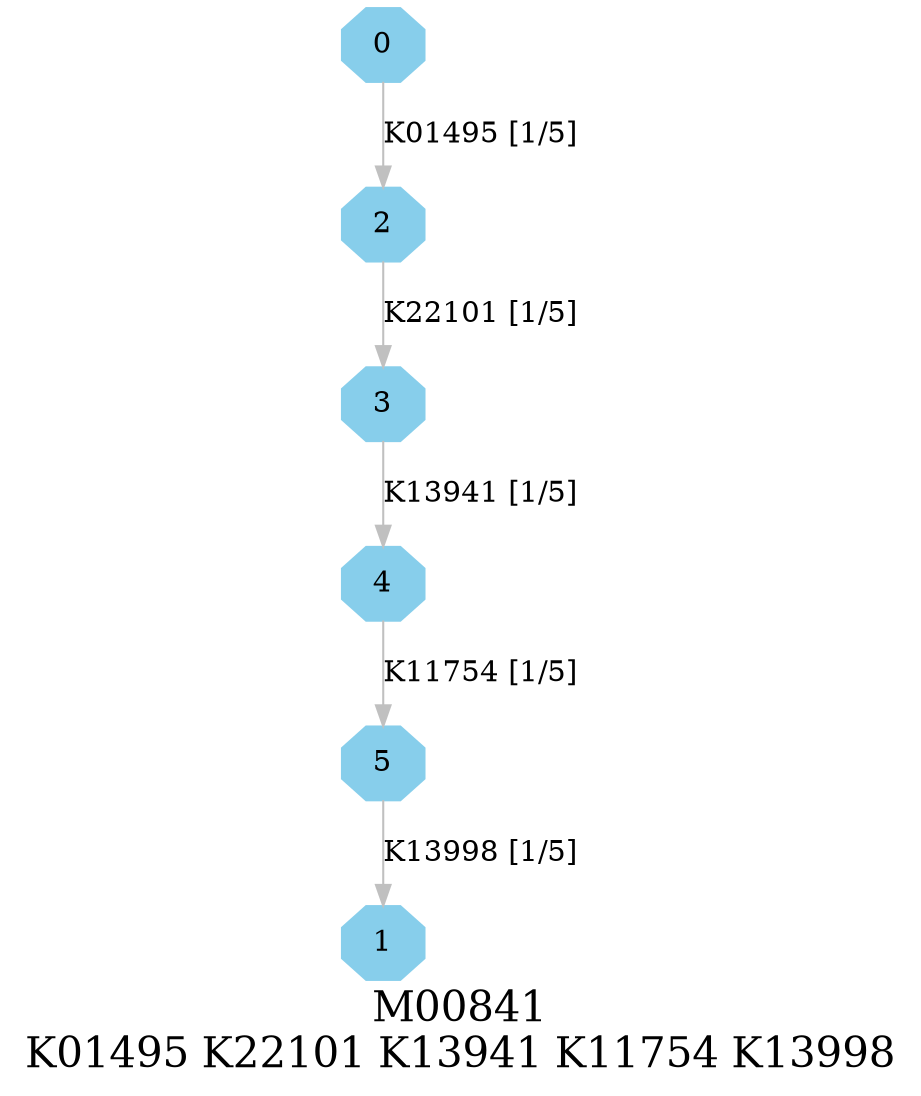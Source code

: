 digraph G {
graph [label="M00841
K01495 K22101 K13941 K11754 K13998",fontsize=20];
node [shape=box,style=filled];
edge [len=3,color=grey];
{node [width=.3,height=.3,shape=octagon,style=filled,color=skyblue] 0 1 2 3 4 5 }
0 -> 2 [label="K01495 [1/5]"];
2 -> 3 [label="K22101 [1/5]"];
3 -> 4 [label="K13941 [1/5]"];
4 -> 5 [label="K11754 [1/5]"];
5 -> 1 [label="K13998 [1/5]"];
}